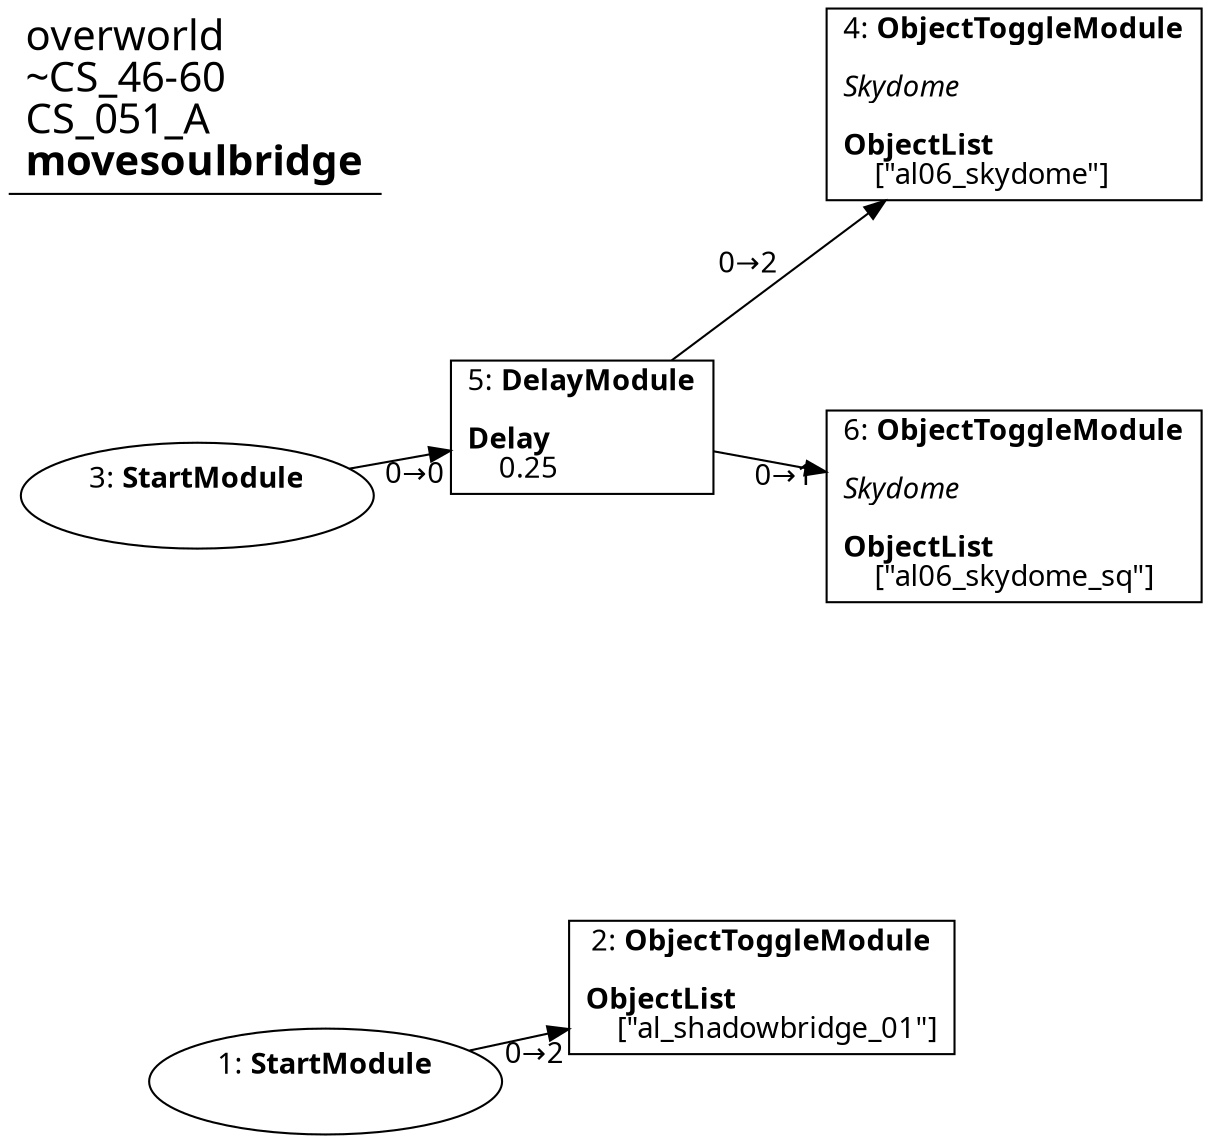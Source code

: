 digraph {
    layout = fdp;
    overlap = prism;
    sep = "+16";
    splines = spline;

    node [ shape = box ];

    graph [ fontname = "Segoe UI" ];
    node [ fontname = "Segoe UI" ];
    edge [ fontname = "Segoe UI" ];

    1 [ label = <1: <b>StartModule</b><br/><br/>> ];
    1 [ shape = oval ]
    1 [ pos = "0.163,-0.30900002!" ];
    1 -> 2 [ label = "0→2" ];

    2 [ label = <2: <b>ObjectToggleModule</b><br/><br/><b>ObjectList</b><br align="left"/>    [&quot;al_shadowbridge_01&quot;]<br align="left"/>> ];
    2 [ pos = "0.367,-0.26500002!" ];

    3 [ label = <3: <b>StartModule</b><br/><br/>> ];
    3 [ shape = oval ]
    3 [ pos = "0.10300001,-0.035!" ];
    3 -> 5 [ label = "0→0" ];

    4 [ label = <4: <b>ObjectToggleModule</b><br/><br/><i>Skydome<br align="left"/></i><br align="left"/><b>ObjectList</b><br align="left"/>    [&quot;al06_skydome&quot;]<br align="left"/>> ];
    4 [ pos = "0.485,0.148!" ];

    5 [ label = <5: <b>DelayModule</b><br/><br/><b>Delay</b><br align="left"/>    0.25<br align="left"/>> ];
    5 [ pos = "0.28300002,-0.003!" ];
    5 -> 4 [ label = "0→2" ];
    5 -> 6 [ label = "0→1" ];

    6 [ label = <6: <b>ObjectToggleModule</b><br/><br/><i>Skydome<br align="left"/></i><br align="left"/><b>ObjectList</b><br align="left"/>    [&quot;al06_skydome_sq&quot;]<br align="left"/>> ];
    6 [ pos = "0.485,-0.040000003!" ];

    title [ pos = "0.102000006,0.149!" ];
    title [ shape = underline ];
    title [ label = <<font point-size="20">overworld<br align="left"/>~CS_46-60<br align="left"/>CS_051_A<br align="left"/><b>movesoulbridge</b><br align="left"/></font>> ];
}
